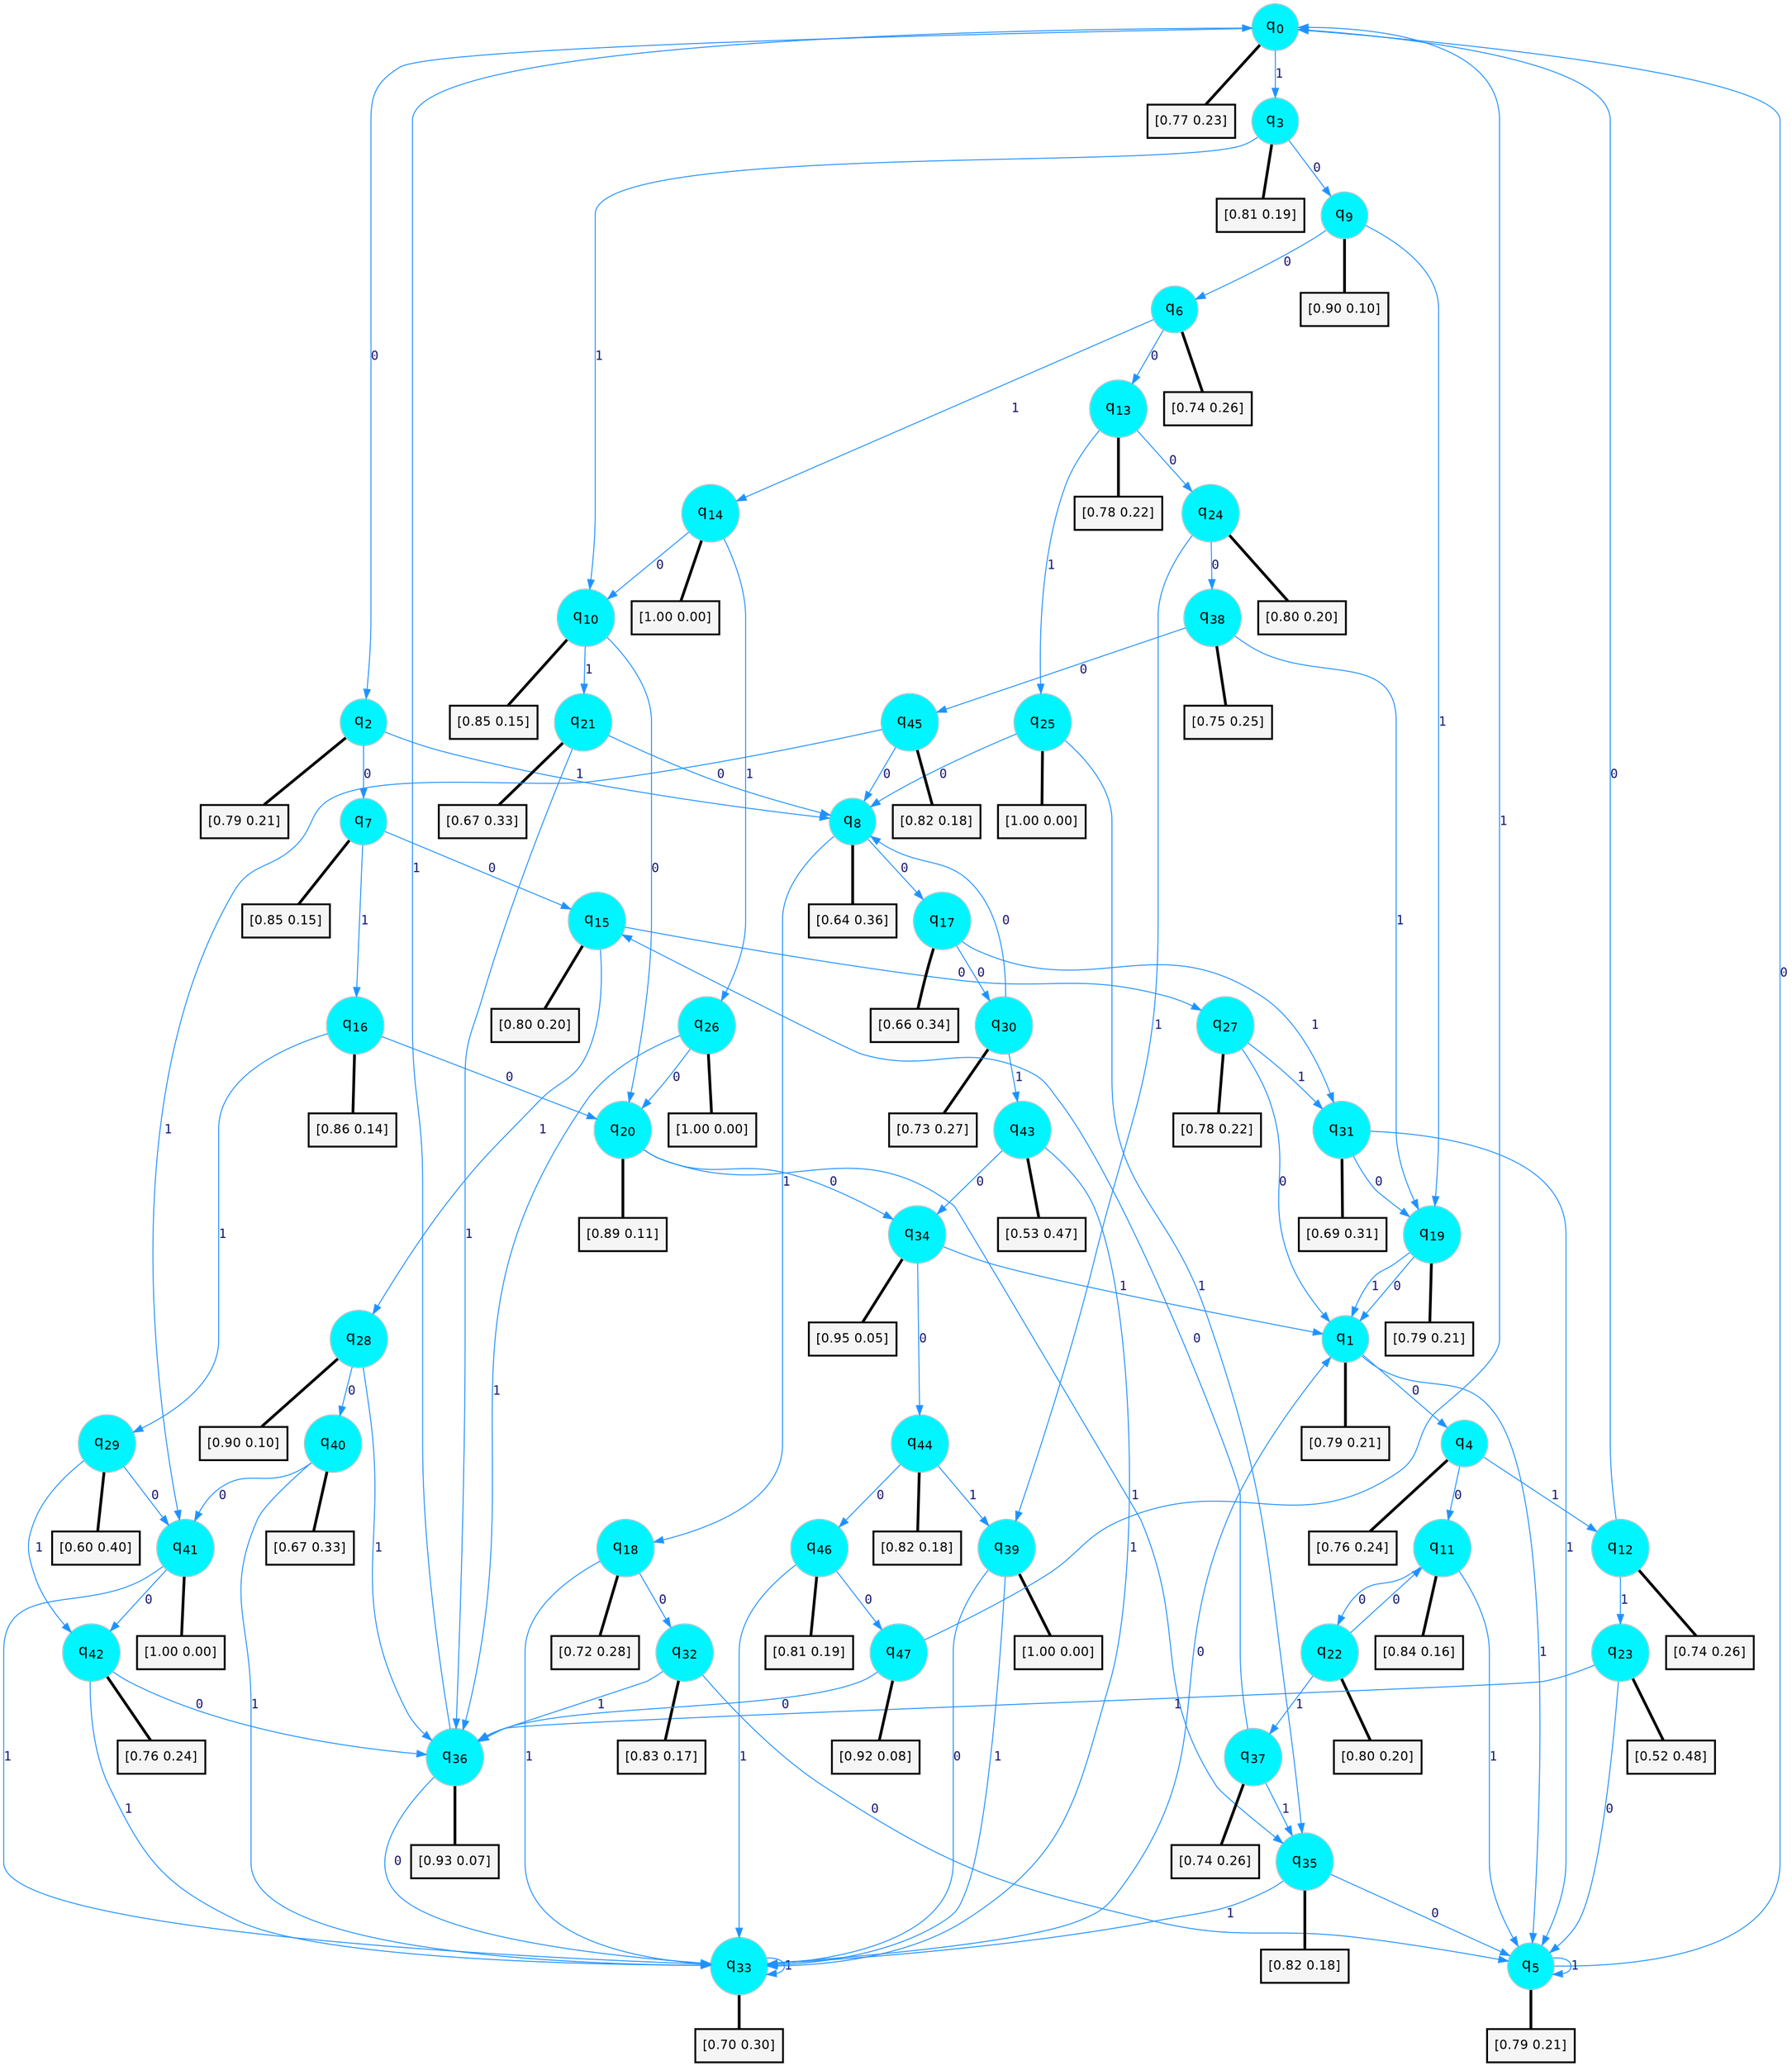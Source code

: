 digraph G {
graph [
bgcolor=transparent, dpi=300, rankdir=TD, size="40,25"];
node [
color=gray, fillcolor=turquoise1, fontcolor=black, fontname=Helvetica, fontsize=16, fontweight=bold, shape=circle, style=filled];
edge [
arrowsize=1, color=dodgerblue1, fontcolor=midnightblue, fontname=courier, fontweight=bold, penwidth=1, style=solid, weight=20];
0[label=<q<SUB>0</SUB>>];
1[label=<q<SUB>1</SUB>>];
2[label=<q<SUB>2</SUB>>];
3[label=<q<SUB>3</SUB>>];
4[label=<q<SUB>4</SUB>>];
5[label=<q<SUB>5</SUB>>];
6[label=<q<SUB>6</SUB>>];
7[label=<q<SUB>7</SUB>>];
8[label=<q<SUB>8</SUB>>];
9[label=<q<SUB>9</SUB>>];
10[label=<q<SUB>10</SUB>>];
11[label=<q<SUB>11</SUB>>];
12[label=<q<SUB>12</SUB>>];
13[label=<q<SUB>13</SUB>>];
14[label=<q<SUB>14</SUB>>];
15[label=<q<SUB>15</SUB>>];
16[label=<q<SUB>16</SUB>>];
17[label=<q<SUB>17</SUB>>];
18[label=<q<SUB>18</SUB>>];
19[label=<q<SUB>19</SUB>>];
20[label=<q<SUB>20</SUB>>];
21[label=<q<SUB>21</SUB>>];
22[label=<q<SUB>22</SUB>>];
23[label=<q<SUB>23</SUB>>];
24[label=<q<SUB>24</SUB>>];
25[label=<q<SUB>25</SUB>>];
26[label=<q<SUB>26</SUB>>];
27[label=<q<SUB>27</SUB>>];
28[label=<q<SUB>28</SUB>>];
29[label=<q<SUB>29</SUB>>];
30[label=<q<SUB>30</SUB>>];
31[label=<q<SUB>31</SUB>>];
32[label=<q<SUB>32</SUB>>];
33[label=<q<SUB>33</SUB>>];
34[label=<q<SUB>34</SUB>>];
35[label=<q<SUB>35</SUB>>];
36[label=<q<SUB>36</SUB>>];
37[label=<q<SUB>37</SUB>>];
38[label=<q<SUB>38</SUB>>];
39[label=<q<SUB>39</SUB>>];
40[label=<q<SUB>40</SUB>>];
41[label=<q<SUB>41</SUB>>];
42[label=<q<SUB>42</SUB>>];
43[label=<q<SUB>43</SUB>>];
44[label=<q<SUB>44</SUB>>];
45[label=<q<SUB>45</SUB>>];
46[label=<q<SUB>46</SUB>>];
47[label=<q<SUB>47</SUB>>];
48[label="[0.77 0.23]", shape=box,fontcolor=black, fontname=Helvetica, fontsize=14, penwidth=2, fillcolor=whitesmoke,color=black];
49[label="[0.79 0.21]", shape=box,fontcolor=black, fontname=Helvetica, fontsize=14, penwidth=2, fillcolor=whitesmoke,color=black];
50[label="[0.79 0.21]", shape=box,fontcolor=black, fontname=Helvetica, fontsize=14, penwidth=2, fillcolor=whitesmoke,color=black];
51[label="[0.81 0.19]", shape=box,fontcolor=black, fontname=Helvetica, fontsize=14, penwidth=2, fillcolor=whitesmoke,color=black];
52[label="[0.76 0.24]", shape=box,fontcolor=black, fontname=Helvetica, fontsize=14, penwidth=2, fillcolor=whitesmoke,color=black];
53[label="[0.79 0.21]", shape=box,fontcolor=black, fontname=Helvetica, fontsize=14, penwidth=2, fillcolor=whitesmoke,color=black];
54[label="[0.74 0.26]", shape=box,fontcolor=black, fontname=Helvetica, fontsize=14, penwidth=2, fillcolor=whitesmoke,color=black];
55[label="[0.85 0.15]", shape=box,fontcolor=black, fontname=Helvetica, fontsize=14, penwidth=2, fillcolor=whitesmoke,color=black];
56[label="[0.64 0.36]", shape=box,fontcolor=black, fontname=Helvetica, fontsize=14, penwidth=2, fillcolor=whitesmoke,color=black];
57[label="[0.90 0.10]", shape=box,fontcolor=black, fontname=Helvetica, fontsize=14, penwidth=2, fillcolor=whitesmoke,color=black];
58[label="[0.85 0.15]", shape=box,fontcolor=black, fontname=Helvetica, fontsize=14, penwidth=2, fillcolor=whitesmoke,color=black];
59[label="[0.84 0.16]", shape=box,fontcolor=black, fontname=Helvetica, fontsize=14, penwidth=2, fillcolor=whitesmoke,color=black];
60[label="[0.74 0.26]", shape=box,fontcolor=black, fontname=Helvetica, fontsize=14, penwidth=2, fillcolor=whitesmoke,color=black];
61[label="[0.78 0.22]", shape=box,fontcolor=black, fontname=Helvetica, fontsize=14, penwidth=2, fillcolor=whitesmoke,color=black];
62[label="[1.00 0.00]", shape=box,fontcolor=black, fontname=Helvetica, fontsize=14, penwidth=2, fillcolor=whitesmoke,color=black];
63[label="[0.80 0.20]", shape=box,fontcolor=black, fontname=Helvetica, fontsize=14, penwidth=2, fillcolor=whitesmoke,color=black];
64[label="[0.86 0.14]", shape=box,fontcolor=black, fontname=Helvetica, fontsize=14, penwidth=2, fillcolor=whitesmoke,color=black];
65[label="[0.66 0.34]", shape=box,fontcolor=black, fontname=Helvetica, fontsize=14, penwidth=2, fillcolor=whitesmoke,color=black];
66[label="[0.72 0.28]", shape=box,fontcolor=black, fontname=Helvetica, fontsize=14, penwidth=2, fillcolor=whitesmoke,color=black];
67[label="[0.79 0.21]", shape=box,fontcolor=black, fontname=Helvetica, fontsize=14, penwidth=2, fillcolor=whitesmoke,color=black];
68[label="[0.89 0.11]", shape=box,fontcolor=black, fontname=Helvetica, fontsize=14, penwidth=2, fillcolor=whitesmoke,color=black];
69[label="[0.67 0.33]", shape=box,fontcolor=black, fontname=Helvetica, fontsize=14, penwidth=2, fillcolor=whitesmoke,color=black];
70[label="[0.80 0.20]", shape=box,fontcolor=black, fontname=Helvetica, fontsize=14, penwidth=2, fillcolor=whitesmoke,color=black];
71[label="[0.52 0.48]", shape=box,fontcolor=black, fontname=Helvetica, fontsize=14, penwidth=2, fillcolor=whitesmoke,color=black];
72[label="[0.80 0.20]", shape=box,fontcolor=black, fontname=Helvetica, fontsize=14, penwidth=2, fillcolor=whitesmoke,color=black];
73[label="[1.00 0.00]", shape=box,fontcolor=black, fontname=Helvetica, fontsize=14, penwidth=2, fillcolor=whitesmoke,color=black];
74[label="[1.00 0.00]", shape=box,fontcolor=black, fontname=Helvetica, fontsize=14, penwidth=2, fillcolor=whitesmoke,color=black];
75[label="[0.78 0.22]", shape=box,fontcolor=black, fontname=Helvetica, fontsize=14, penwidth=2, fillcolor=whitesmoke,color=black];
76[label="[0.90 0.10]", shape=box,fontcolor=black, fontname=Helvetica, fontsize=14, penwidth=2, fillcolor=whitesmoke,color=black];
77[label="[0.60 0.40]", shape=box,fontcolor=black, fontname=Helvetica, fontsize=14, penwidth=2, fillcolor=whitesmoke,color=black];
78[label="[0.73 0.27]", shape=box,fontcolor=black, fontname=Helvetica, fontsize=14, penwidth=2, fillcolor=whitesmoke,color=black];
79[label="[0.69 0.31]", shape=box,fontcolor=black, fontname=Helvetica, fontsize=14, penwidth=2, fillcolor=whitesmoke,color=black];
80[label="[0.83 0.17]", shape=box,fontcolor=black, fontname=Helvetica, fontsize=14, penwidth=2, fillcolor=whitesmoke,color=black];
81[label="[0.70 0.30]", shape=box,fontcolor=black, fontname=Helvetica, fontsize=14, penwidth=2, fillcolor=whitesmoke,color=black];
82[label="[0.95 0.05]", shape=box,fontcolor=black, fontname=Helvetica, fontsize=14, penwidth=2, fillcolor=whitesmoke,color=black];
83[label="[0.82 0.18]", shape=box,fontcolor=black, fontname=Helvetica, fontsize=14, penwidth=2, fillcolor=whitesmoke,color=black];
84[label="[0.93 0.07]", shape=box,fontcolor=black, fontname=Helvetica, fontsize=14, penwidth=2, fillcolor=whitesmoke,color=black];
85[label="[0.74 0.26]", shape=box,fontcolor=black, fontname=Helvetica, fontsize=14, penwidth=2, fillcolor=whitesmoke,color=black];
86[label="[0.75 0.25]", shape=box,fontcolor=black, fontname=Helvetica, fontsize=14, penwidth=2, fillcolor=whitesmoke,color=black];
87[label="[1.00 0.00]", shape=box,fontcolor=black, fontname=Helvetica, fontsize=14, penwidth=2, fillcolor=whitesmoke,color=black];
88[label="[0.67 0.33]", shape=box,fontcolor=black, fontname=Helvetica, fontsize=14, penwidth=2, fillcolor=whitesmoke,color=black];
89[label="[1.00 0.00]", shape=box,fontcolor=black, fontname=Helvetica, fontsize=14, penwidth=2, fillcolor=whitesmoke,color=black];
90[label="[0.76 0.24]", shape=box,fontcolor=black, fontname=Helvetica, fontsize=14, penwidth=2, fillcolor=whitesmoke,color=black];
91[label="[0.53 0.47]", shape=box,fontcolor=black, fontname=Helvetica, fontsize=14, penwidth=2, fillcolor=whitesmoke,color=black];
92[label="[0.82 0.18]", shape=box,fontcolor=black, fontname=Helvetica, fontsize=14, penwidth=2, fillcolor=whitesmoke,color=black];
93[label="[0.82 0.18]", shape=box,fontcolor=black, fontname=Helvetica, fontsize=14, penwidth=2, fillcolor=whitesmoke,color=black];
94[label="[0.81 0.19]", shape=box,fontcolor=black, fontname=Helvetica, fontsize=14, penwidth=2, fillcolor=whitesmoke,color=black];
95[label="[0.92 0.08]", shape=box,fontcolor=black, fontname=Helvetica, fontsize=14, penwidth=2, fillcolor=whitesmoke,color=black];
0->2 [label=0];
0->3 [label=1];
0->48 [arrowhead=none, penwidth=3,color=black];
1->4 [label=0];
1->5 [label=1];
1->49 [arrowhead=none, penwidth=3,color=black];
2->7 [label=0];
2->8 [label=1];
2->50 [arrowhead=none, penwidth=3,color=black];
3->9 [label=0];
3->10 [label=1];
3->51 [arrowhead=none, penwidth=3,color=black];
4->11 [label=0];
4->12 [label=1];
4->52 [arrowhead=none, penwidth=3,color=black];
5->0 [label=0];
5->5 [label=1];
5->53 [arrowhead=none, penwidth=3,color=black];
6->13 [label=0];
6->14 [label=1];
6->54 [arrowhead=none, penwidth=3,color=black];
7->15 [label=0];
7->16 [label=1];
7->55 [arrowhead=none, penwidth=3,color=black];
8->17 [label=0];
8->18 [label=1];
8->56 [arrowhead=none, penwidth=3,color=black];
9->6 [label=0];
9->19 [label=1];
9->57 [arrowhead=none, penwidth=3,color=black];
10->20 [label=0];
10->21 [label=1];
10->58 [arrowhead=none, penwidth=3,color=black];
11->22 [label=0];
11->5 [label=1];
11->59 [arrowhead=none, penwidth=3,color=black];
12->0 [label=0];
12->23 [label=1];
12->60 [arrowhead=none, penwidth=3,color=black];
13->24 [label=0];
13->25 [label=1];
13->61 [arrowhead=none, penwidth=3,color=black];
14->10 [label=0];
14->26 [label=1];
14->62 [arrowhead=none, penwidth=3,color=black];
15->27 [label=0];
15->28 [label=1];
15->63 [arrowhead=none, penwidth=3,color=black];
16->20 [label=0];
16->29 [label=1];
16->64 [arrowhead=none, penwidth=3,color=black];
17->30 [label=0];
17->31 [label=1];
17->65 [arrowhead=none, penwidth=3,color=black];
18->32 [label=0];
18->33 [label=1];
18->66 [arrowhead=none, penwidth=3,color=black];
19->1 [label=0];
19->1 [label=1];
19->67 [arrowhead=none, penwidth=3,color=black];
20->34 [label=0];
20->35 [label=1];
20->68 [arrowhead=none, penwidth=3,color=black];
21->8 [label=0];
21->36 [label=1];
21->69 [arrowhead=none, penwidth=3,color=black];
22->11 [label=0];
22->37 [label=1];
22->70 [arrowhead=none, penwidth=3,color=black];
23->5 [label=0];
23->36 [label=1];
23->71 [arrowhead=none, penwidth=3,color=black];
24->38 [label=0];
24->39 [label=1];
24->72 [arrowhead=none, penwidth=3,color=black];
25->8 [label=0];
25->35 [label=1];
25->73 [arrowhead=none, penwidth=3,color=black];
26->20 [label=0];
26->36 [label=1];
26->74 [arrowhead=none, penwidth=3,color=black];
27->1 [label=0];
27->31 [label=1];
27->75 [arrowhead=none, penwidth=3,color=black];
28->40 [label=0];
28->36 [label=1];
28->76 [arrowhead=none, penwidth=3,color=black];
29->41 [label=0];
29->42 [label=1];
29->77 [arrowhead=none, penwidth=3,color=black];
30->8 [label=0];
30->43 [label=1];
30->78 [arrowhead=none, penwidth=3,color=black];
31->19 [label=0];
31->5 [label=1];
31->79 [arrowhead=none, penwidth=3,color=black];
32->5 [label=0];
32->36 [label=1];
32->80 [arrowhead=none, penwidth=3,color=black];
33->1 [label=0];
33->33 [label=1];
33->81 [arrowhead=none, penwidth=3,color=black];
34->44 [label=0];
34->1 [label=1];
34->82 [arrowhead=none, penwidth=3,color=black];
35->5 [label=0];
35->33 [label=1];
35->83 [arrowhead=none, penwidth=3,color=black];
36->33 [label=0];
36->0 [label=1];
36->84 [arrowhead=none, penwidth=3,color=black];
37->15 [label=0];
37->35 [label=1];
37->85 [arrowhead=none, penwidth=3,color=black];
38->45 [label=0];
38->19 [label=1];
38->86 [arrowhead=none, penwidth=3,color=black];
39->33 [label=0];
39->33 [label=1];
39->87 [arrowhead=none, penwidth=3,color=black];
40->41 [label=0];
40->33 [label=1];
40->88 [arrowhead=none, penwidth=3,color=black];
41->42 [label=0];
41->33 [label=1];
41->89 [arrowhead=none, penwidth=3,color=black];
42->36 [label=0];
42->33 [label=1];
42->90 [arrowhead=none, penwidth=3,color=black];
43->34 [label=0];
43->33 [label=1];
43->91 [arrowhead=none, penwidth=3,color=black];
44->46 [label=0];
44->39 [label=1];
44->92 [arrowhead=none, penwidth=3,color=black];
45->8 [label=0];
45->41 [label=1];
45->93 [arrowhead=none, penwidth=3,color=black];
46->47 [label=0];
46->33 [label=1];
46->94 [arrowhead=none, penwidth=3,color=black];
47->36 [label=0];
47->0 [label=1];
47->95 [arrowhead=none, penwidth=3,color=black];
}
